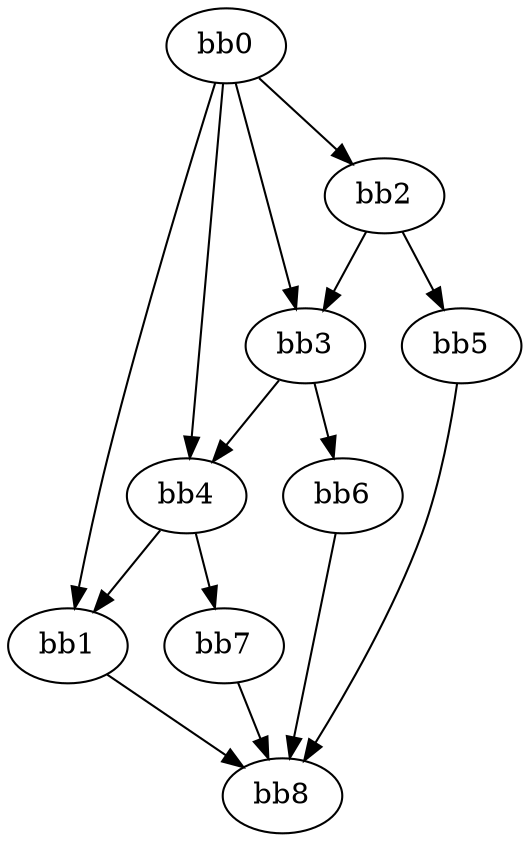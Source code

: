 digraph {
    0 [ label = "bb0\l" ]
    1 [ label = "bb1\l" ]
    2 [ label = "bb2\l" ]
    3 [ label = "bb3\l" ]
    4 [ label = "bb4\l" ]
    5 [ label = "bb5\l" ]
    6 [ label = "bb6\l" ]
    7 [ label = "bb7\l" ]
    8 [ label = "bb8\l" ]
    0 -> 1 [ ]
    0 -> 2 [ ]
    0 -> 3 [ ]
    0 -> 4 [ ]
    1 -> 8 [ ]
    2 -> 3 [ ]
    2 -> 5 [ ]
    3 -> 4 [ ]
    3 -> 6 [ ]
    4 -> 1 [ ]
    4 -> 7 [ ]
    5 -> 8 [ ]
    6 -> 8 [ ]
    7 -> 8 [ ]
}

